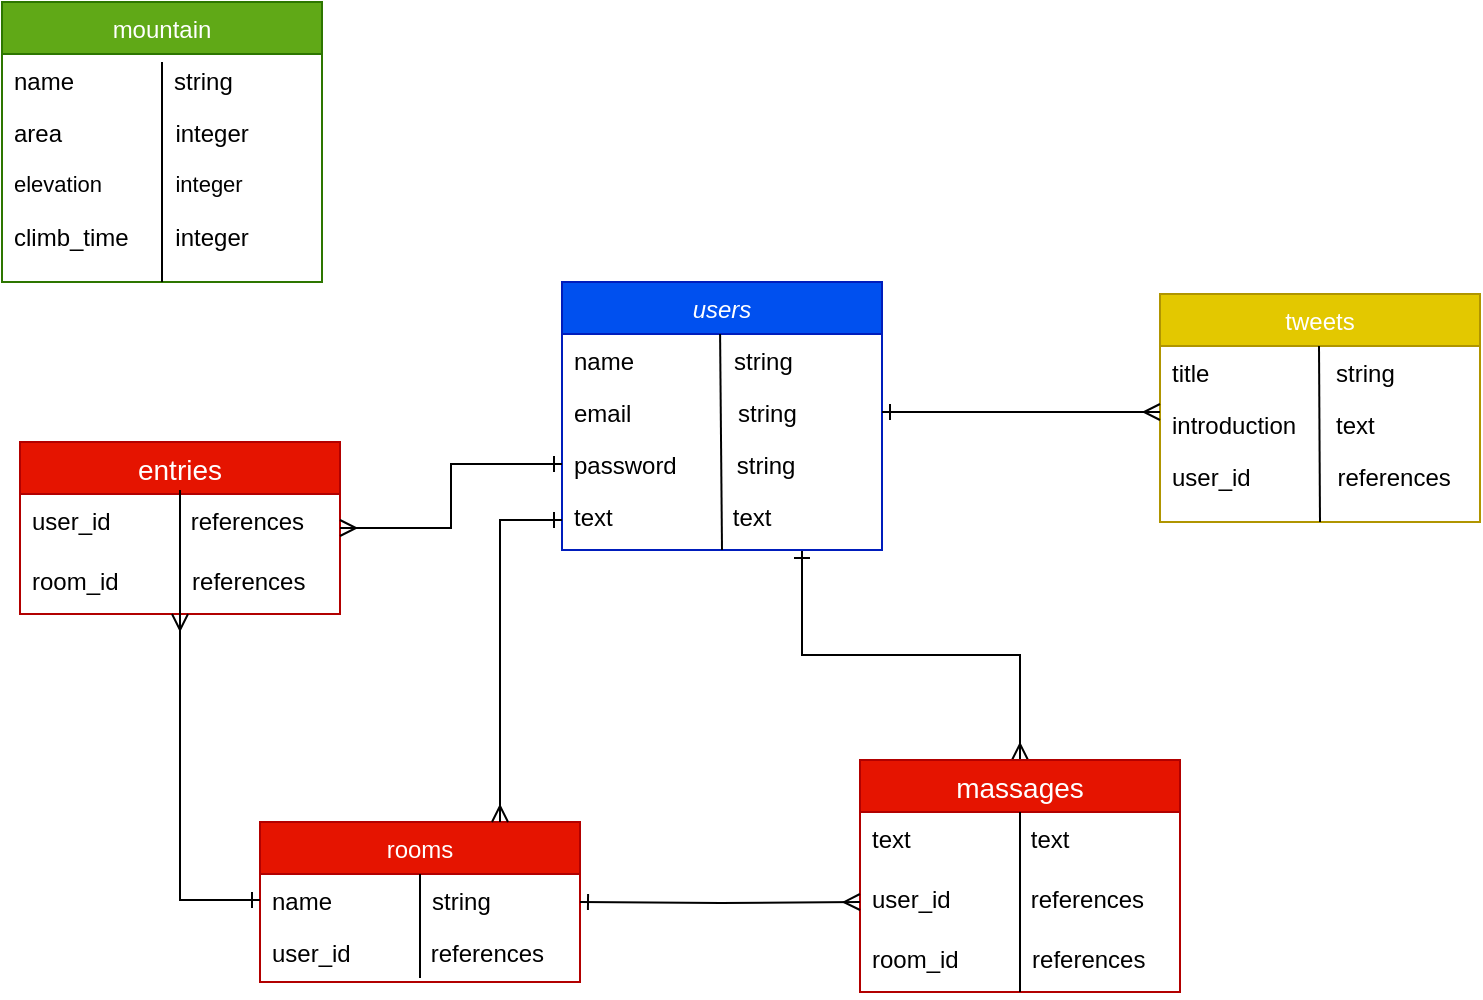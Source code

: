 <mxfile version="13.10.0" type="embed">
    <diagram id="C5RBs43oDa-KdzZeNtuy" name="Page-1">
        <mxGraphModel dx="728" dy="680" grid="1" gridSize="10" guides="1" tooltips="1" connect="1" arrows="1" fold="1" page="1" pageScale="1" pageWidth="827" pageHeight="1169" math="0" shadow="0">
            <root>
                <mxCell id="WIyWlLk6GJQsqaUBKTNV-0"/>
                <mxCell id="WIyWlLk6GJQsqaUBKTNV-1" parent="WIyWlLk6GJQsqaUBKTNV-0"/>
                <mxCell id="zzXP2uHo-QHA0TbvuQpT-15" style="edgeStyle=orthogonalEdgeStyle;rounded=0;orthogonalLoop=1;jettySize=auto;html=1;exitX=0.75;exitY=1;exitDx=0;exitDy=0;entryX=0.5;entryY=0;entryDx=0;entryDy=0;endArrow=ERmany;endFill=0;fontSize=11;startArrow=ERone;startFill=0;" parent="WIyWlLk6GJQsqaUBKTNV-1" source="zkfFHV4jXpPFQw0GAbJ--0" target="zzXP2uHo-QHA0TbvuQpT-11" edge="1">
                    <mxGeometry relative="1" as="geometry"/>
                </mxCell>
                <mxCell id="zkfFHV4jXpPFQw0GAbJ--0" value="users" style="swimlane;fontStyle=2;align=center;verticalAlign=top;childLayout=stackLayout;horizontal=1;startSize=26;horizontalStack=0;resizeParent=1;resizeLast=0;collapsible=1;marginBottom=0;rounded=0;shadow=0;strokeWidth=1;fillColor=#0050ef;strokeColor=#001DBC;fontColor=#ffffff;" parent="WIyWlLk6GJQsqaUBKTNV-1" vertex="1">
                    <mxGeometry x="320" y="340" width="160" height="134" as="geometry">
                        <mxRectangle x="230" y="140" width="160" height="26" as="alternateBounds"/>
                    </mxGeometry>
                </mxCell>
                <mxCell id="zkfFHV4jXpPFQw0GAbJ--1" value="name               string" style="text;align=left;verticalAlign=top;spacingLeft=4;spacingRight=4;overflow=hidden;rotatable=0;points=[[0,0.5],[1,0.5]];portConstraint=eastwest;" parent="zkfFHV4jXpPFQw0GAbJ--0" vertex="1">
                    <mxGeometry y="26" width="160" height="26" as="geometry"/>
                </mxCell>
                <mxCell id="zkfFHV4jXpPFQw0GAbJ--2" value="email                string" style="text;align=left;verticalAlign=top;spacingLeft=4;spacingRight=4;overflow=hidden;rotatable=0;points=[[0,0.5],[1,0.5]];portConstraint=eastwest;rounded=0;shadow=0;html=0;" parent="zkfFHV4jXpPFQw0GAbJ--0" vertex="1">
                    <mxGeometry y="52" width="160" height="26" as="geometry"/>
                </mxCell>
                <mxCell id="zkfFHV4jXpPFQw0GAbJ--3" value="password         string" style="text;align=left;verticalAlign=top;spacingLeft=4;spacingRight=4;overflow=hidden;rotatable=0;points=[[0,0.5],[1,0.5]];portConstraint=eastwest;rounded=0;shadow=0;html=0;" parent="zkfFHV4jXpPFQw0GAbJ--0" vertex="1">
                    <mxGeometry y="78" width="160" height="26" as="geometry"/>
                </mxCell>
                <mxCell id="zzXP2uHo-QHA0TbvuQpT-94" value="" style="endArrow=none;html=1;fontSize=11;entryX=0.494;entryY=0;entryDx=0;entryDy=0;entryPerimeter=0;exitX=0.5;exitY=1;exitDx=0;exitDy=0;" parent="zkfFHV4jXpPFQw0GAbJ--0" source="zkfFHV4jXpPFQw0GAbJ--0" target="zkfFHV4jXpPFQw0GAbJ--1" edge="1">
                    <mxGeometry width="50" height="50" relative="1" as="geometry">
                        <mxPoint x="51" y="110" as="sourcePoint"/>
                        <mxPoint x="101" y="60" as="targetPoint"/>
                    </mxGeometry>
                </mxCell>
                <mxCell id="zzXP2uHo-QHA0TbvuQpT-32" value="text                  text" style="text;strokeColor=none;fillColor=none;spacingLeft=4;spacingRight=4;overflow=hidden;rotatable=0;points=[[0,0.5],[1,0.5]];portConstraint=eastwest;fontSize=12;" parent="zkfFHV4jXpPFQw0GAbJ--0" vertex="1">
                    <mxGeometry y="104" width="160" height="30" as="geometry"/>
                </mxCell>
                <mxCell id="zkfFHV4jXpPFQw0GAbJ--6" value="rooms" style="swimlane;fontStyle=0;align=center;verticalAlign=top;childLayout=stackLayout;horizontal=1;startSize=26;horizontalStack=0;resizeParent=1;resizeLast=0;collapsible=1;marginBottom=0;rounded=0;shadow=0;strokeWidth=1;fillColor=#e51400;strokeColor=#B20000;fontColor=#ffffff;" parent="WIyWlLk6GJQsqaUBKTNV-1" vertex="1">
                    <mxGeometry x="169" y="610" width="160" height="80" as="geometry">
                        <mxRectangle x="130" y="380" width="160" height="26" as="alternateBounds"/>
                    </mxGeometry>
                </mxCell>
                <mxCell id="zzXP2uHo-QHA0TbvuQpT-96" value="" style="endArrow=none;html=1;fontSize=11;entryX=0.5;entryY=0;entryDx=0;entryDy=0;entryPerimeter=0;exitX=0.5;exitY=1;exitDx=0;exitDy=0;exitPerimeter=0;" parent="zkfFHV4jXpPFQw0GAbJ--6" source="zzXP2uHo-QHA0TbvuQpT-18" target="zkfFHV4jXpPFQw0GAbJ--11" edge="1">
                    <mxGeometry width="50" height="50" relative="1" as="geometry">
                        <mxPoint x="79.5" y="146" as="sourcePoint"/>
                        <mxPoint x="79.5" y="30" as="targetPoint"/>
                    </mxGeometry>
                </mxCell>
                <mxCell id="zkfFHV4jXpPFQw0GAbJ--11" value="name               string" style="text;align=left;verticalAlign=top;spacingLeft=4;spacingRight=4;overflow=hidden;rotatable=0;points=[[0,0.5],[1,0.5]];portConstraint=eastwest;" parent="zkfFHV4jXpPFQw0GAbJ--6" vertex="1">
                    <mxGeometry y="26" width="160" height="26" as="geometry"/>
                </mxCell>
                <mxCell id="zzXP2uHo-QHA0TbvuQpT-18" value="user_id            references" style="text;align=left;verticalAlign=top;spacingLeft=4;spacingRight=4;overflow=hidden;rotatable=0;points=[[0,0.5],[1,0.5]];portConstraint=eastwest;" parent="zkfFHV4jXpPFQw0GAbJ--6" vertex="1">
                    <mxGeometry y="52" width="160" height="26" as="geometry"/>
                </mxCell>
                <mxCell id="zkfFHV4jXpPFQw0GAbJ--13" value="tweets" style="swimlane;fontStyle=0;align=center;verticalAlign=top;childLayout=stackLayout;horizontal=1;startSize=26;horizontalStack=0;resizeParent=1;resizeLast=0;collapsible=1;marginBottom=0;rounded=0;shadow=0;strokeWidth=1;fillColor=#e3c800;strokeColor=#B09500;fontColor=#ffffff;" parent="WIyWlLk6GJQsqaUBKTNV-1" vertex="1">
                    <mxGeometry x="619" y="346" width="160" height="114" as="geometry">
                        <mxRectangle x="340" y="380" width="170" height="26" as="alternateBounds"/>
                    </mxGeometry>
                </mxCell>
                <mxCell id="zkfFHV4jXpPFQw0GAbJ--14" value="title                   string" style="text;align=left;verticalAlign=top;spacingLeft=4;spacingRight=4;overflow=hidden;rotatable=0;points=[[0,0.5],[1,0.5]];portConstraint=eastwest;" parent="zkfFHV4jXpPFQw0GAbJ--13" vertex="1">
                    <mxGeometry y="26" width="160" height="26" as="geometry"/>
                </mxCell>
                <mxCell id="zzXP2uHo-QHA0TbvuQpT-88" value="" style="endArrow=none;html=1;fontSize=11;entryX=0.5;entryY=0.154;entryDx=0;entryDy=0;entryPerimeter=0;exitX=0.5;exitY=1;exitDx=0;exitDy=0;" parent="zkfFHV4jXpPFQw0GAbJ--13" source="zkfFHV4jXpPFQw0GAbJ--13" edge="1">
                    <mxGeometry width="50" height="50" relative="1" as="geometry">
                        <mxPoint x="79.5" y="136" as="sourcePoint"/>
                        <mxPoint x="79.5" y="26.004" as="targetPoint"/>
                    </mxGeometry>
                </mxCell>
                <mxCell id="zzXP2uHo-QHA0TbvuQpT-6" value="introduction      text" style="text;align=left;verticalAlign=top;spacingLeft=4;spacingRight=4;overflow=hidden;rotatable=0;points=[[0,0.5],[1,0.5]];portConstraint=eastwest;" parent="zkfFHV4jXpPFQw0GAbJ--13" vertex="1">
                    <mxGeometry y="52" width="160" height="26" as="geometry"/>
                </mxCell>
                <mxCell id="zzXP2uHo-QHA0TbvuQpT-16" value="user_id             references" style="text;align=left;verticalAlign=top;spacingLeft=4;spacingRight=4;overflow=hidden;rotatable=0;points=[[0,0.5],[1,0.5]];portConstraint=eastwest;" parent="zkfFHV4jXpPFQw0GAbJ--13" vertex="1">
                    <mxGeometry y="78" width="160" height="26" as="geometry"/>
                </mxCell>
                <mxCell id="zkfFHV4jXpPFQw0GAbJ--17" value="mountain" style="swimlane;fontStyle=0;align=center;verticalAlign=top;childLayout=stackLayout;horizontal=1;startSize=26;horizontalStack=0;resizeParent=1;resizeLast=0;collapsible=1;marginBottom=0;rounded=0;shadow=0;strokeWidth=1;fillColor=#60a917;strokeColor=#2D7600;fontColor=#ffffff;" parent="WIyWlLk6GJQsqaUBKTNV-1" vertex="1">
                    <mxGeometry x="40" y="200" width="160" height="140" as="geometry">
                        <mxRectangle x="550" y="140" width="160" height="26" as="alternateBounds"/>
                    </mxGeometry>
                </mxCell>
                <mxCell id="zkfFHV4jXpPFQw0GAbJ--18" value="name               string" style="text;align=left;verticalAlign=top;spacingLeft=4;spacingRight=4;overflow=hidden;rotatable=0;points=[[0,0.5],[1,0.5]];portConstraint=eastwest;" parent="zkfFHV4jXpPFQw0GAbJ--17" vertex="1">
                    <mxGeometry y="26" width="160" height="26" as="geometry"/>
                </mxCell>
                <mxCell id="zkfFHV4jXpPFQw0GAbJ--19" value="area                 integer" style="text;align=left;verticalAlign=top;spacingLeft=4;spacingRight=4;overflow=hidden;rotatable=0;points=[[0,0.5],[1,0.5]];portConstraint=eastwest;rounded=0;shadow=0;html=0;" parent="zkfFHV4jXpPFQw0GAbJ--17" vertex="1">
                    <mxGeometry y="52" width="160" height="26" as="geometry"/>
                </mxCell>
                <mxCell id="zzXP2uHo-QHA0TbvuQpT-85" value="" style="endArrow=none;html=1;fontSize=11;entryX=0.5;entryY=0.154;entryDx=0;entryDy=0;entryPerimeter=0;exitX=0.5;exitY=1;exitDx=0;exitDy=0;" parent="zkfFHV4jXpPFQw0GAbJ--17" source="zkfFHV4jXpPFQw0GAbJ--17" target="zkfFHV4jXpPFQw0GAbJ--18" edge="1">
                    <mxGeometry width="50" height="50" relative="1" as="geometry">
                        <mxPoint x="55" y="110" as="sourcePoint"/>
                        <mxPoint x="105" y="60" as="targetPoint"/>
                    </mxGeometry>
                </mxCell>
                <mxCell id="zkfFHV4jXpPFQw0GAbJ--20" value="elevation            integer" style="text;align=left;verticalAlign=top;spacingLeft=4;spacingRight=4;overflow=hidden;rotatable=0;points=[[0,0.5],[1,0.5]];portConstraint=eastwest;rounded=0;shadow=0;html=0;fontSize=11;" parent="zkfFHV4jXpPFQw0GAbJ--17" vertex="1">
                    <mxGeometry y="78" width="160" height="26" as="geometry"/>
                </mxCell>
                <mxCell id="zkfFHV4jXpPFQw0GAbJ--24" value="climb_time       integer" style="text;align=left;verticalAlign=top;spacingLeft=4;spacingRight=4;overflow=hidden;rotatable=0;points=[[0,0.5],[1,0.5]];portConstraint=eastwest;" parent="zkfFHV4jXpPFQw0GAbJ--17" vertex="1">
                    <mxGeometry y="104" width="160" height="26" as="geometry"/>
                </mxCell>
                <mxCell id="zzXP2uHo-QHA0TbvuQpT-11" value="massages" style="swimlane;fontStyle=0;childLayout=stackLayout;horizontal=1;startSize=26;horizontalStack=0;resizeParent=1;resizeParentMax=0;resizeLast=0;collapsible=1;marginBottom=0;align=center;fontSize=14;fillColor=#e51400;strokeColor=#B20000;fontColor=#ffffff;" parent="WIyWlLk6GJQsqaUBKTNV-1" vertex="1">
                    <mxGeometry x="469" y="579" width="160" height="116" as="geometry"/>
                </mxCell>
                <mxCell id="zzXP2uHo-QHA0TbvuQpT-13" value="text                  text" style="text;strokeColor=none;fillColor=none;spacingLeft=4;spacingRight=4;overflow=hidden;rotatable=0;points=[[0,0.5],[1,0.5]];portConstraint=eastwest;fontSize=12;" parent="zzXP2uHo-QHA0TbvuQpT-11" vertex="1">
                    <mxGeometry y="26" width="160" height="30" as="geometry"/>
                </mxCell>
                <mxCell id="zzXP2uHo-QHA0TbvuQpT-14" value="user_id            references" style="text;strokeColor=none;fillColor=none;spacingLeft=4;spacingRight=4;overflow=hidden;rotatable=0;points=[[0,0.5],[1,0.5]];portConstraint=eastwest;fontSize=12;" parent="zzXP2uHo-QHA0TbvuQpT-11" vertex="1">
                    <mxGeometry y="56" width="160" height="30" as="geometry"/>
                </mxCell>
                <mxCell id="zzXP2uHo-QHA0TbvuQpT-19" value="room_id           references" style="text;strokeColor=none;fillColor=none;spacingLeft=4;spacingRight=4;overflow=hidden;rotatable=0;points=[[0,0.5],[1,0.5]];portConstraint=eastwest;fontSize=12;" parent="zzXP2uHo-QHA0TbvuQpT-11" vertex="1">
                    <mxGeometry y="86" width="160" height="30" as="geometry"/>
                </mxCell>
                <mxCell id="zzXP2uHo-QHA0TbvuQpT-95" value="" style="endArrow=none;html=1;fontSize=11;entryX=0.5;entryY=0;entryDx=0;entryDy=0;entryPerimeter=0;exitX=0.5;exitY=1;exitDx=0;exitDy=0;exitPerimeter=0;" parent="zzXP2uHo-QHA0TbvuQpT-11" source="zzXP2uHo-QHA0TbvuQpT-19" target="zzXP2uHo-QHA0TbvuQpT-13" edge="1">
                    <mxGeometry width="50" height="50" relative="1" as="geometry">
                        <mxPoint x="-89" y="-79" as="sourcePoint"/>
                        <mxPoint x="-39" y="-129" as="targetPoint"/>
                    </mxGeometry>
                </mxCell>
                <mxCell id="zzXP2uHo-QHA0TbvuQpT-20" style="edgeStyle=orthogonalEdgeStyle;rounded=0;orthogonalLoop=1;jettySize=auto;html=1;entryX=0;entryY=0.5;entryDx=0;entryDy=0;endArrow=ERmany;endFill=0;fontSize=11;startArrow=ERone;startFill=0;" parent="WIyWlLk6GJQsqaUBKTNV-1" target="zzXP2uHo-QHA0TbvuQpT-14" edge="1">
                    <mxGeometry relative="1" as="geometry">
                        <mxPoint x="329" y="650" as="sourcePoint"/>
                    </mxGeometry>
                </mxCell>
                <mxCell id="zzXP2uHo-QHA0TbvuQpT-23" value="entries" style="swimlane;fontStyle=0;childLayout=stackLayout;horizontal=1;startSize=26;horizontalStack=0;resizeParent=1;resizeParentMax=0;resizeLast=0;collapsible=1;marginBottom=0;align=center;fontSize=14;fillColor=#e51400;strokeColor=#B20000;fontColor=#ffffff;" parent="WIyWlLk6GJQsqaUBKTNV-1" vertex="1">
                    <mxGeometry x="49" y="420" width="160" height="86" as="geometry"/>
                </mxCell>
                <mxCell id="zzXP2uHo-QHA0TbvuQpT-25" value="user_id            references" style="text;strokeColor=none;fillColor=none;spacingLeft=4;spacingRight=4;overflow=hidden;rotatable=0;points=[[0,0.5],[1,0.5]];portConstraint=eastwest;fontSize=12;" parent="zzXP2uHo-QHA0TbvuQpT-23" vertex="1">
                    <mxGeometry y="26" width="160" height="30" as="geometry"/>
                </mxCell>
                <mxCell id="zzXP2uHo-QHA0TbvuQpT-97" value="" style="endArrow=none;html=1;fontSize=11;exitX=0.5;exitY=1;exitDx=0;exitDy=0;exitPerimeter=0;entryX=0.5;entryY=0.279;entryDx=0;entryDy=0;entryPerimeter=0;" parent="zzXP2uHo-QHA0TbvuQpT-23" source="zzXP2uHo-QHA0TbvuQpT-26" target="zzXP2uHo-QHA0TbvuQpT-23" edge="1">
                    <mxGeometry width="50" height="50" relative="1" as="geometry">
                        <mxPoint x="79.5" y="110" as="sourcePoint"/>
                        <mxPoint x="80" y="40" as="targetPoint"/>
                    </mxGeometry>
                </mxCell>
                <mxCell id="zzXP2uHo-QHA0TbvuQpT-26" value="room_id           references" style="text;strokeColor=none;fillColor=none;spacingLeft=4;spacingRight=4;overflow=hidden;rotatable=0;points=[[0,0.5],[1,0.5]];portConstraint=eastwest;fontSize=12;" parent="zzXP2uHo-QHA0TbvuQpT-23" vertex="1">
                    <mxGeometry y="56" width="160" height="30" as="geometry"/>
                </mxCell>
                <mxCell id="zzXP2uHo-QHA0TbvuQpT-28" style="edgeStyle=orthogonalEdgeStyle;rounded=0;orthogonalLoop=1;jettySize=auto;html=1;exitX=0;exitY=0.5;exitDx=0;exitDy=0;startArrow=ERone;startFill=0;endArrow=ERmany;endFill=0;fontSize=11;" parent="WIyWlLk6GJQsqaUBKTNV-1" source="zkfFHV4jXpPFQw0GAbJ--3" target="zzXP2uHo-QHA0TbvuQpT-23" edge="1">
                    <mxGeometry relative="1" as="geometry"/>
                </mxCell>
                <mxCell id="zzXP2uHo-QHA0TbvuQpT-29" style="edgeStyle=orthogonalEdgeStyle;rounded=0;orthogonalLoop=1;jettySize=auto;html=1;exitX=0;exitY=0.5;exitDx=0;exitDy=0;entryX=0.5;entryY=1;entryDx=0;entryDy=0;startArrow=ERone;startFill=0;endArrow=ERmany;endFill=0;fontSize=11;" parent="WIyWlLk6GJQsqaUBKTNV-1" source="zkfFHV4jXpPFQw0GAbJ--11" target="zzXP2uHo-QHA0TbvuQpT-23" edge="1">
                    <mxGeometry relative="1" as="geometry"/>
                </mxCell>
                <mxCell id="zzXP2uHo-QHA0TbvuQpT-38" style="edgeStyle=orthogonalEdgeStyle;rounded=0;orthogonalLoop=1;jettySize=auto;html=1;exitX=1;exitY=0.5;exitDx=0;exitDy=0;startArrow=ERone;startFill=0;endArrow=ERmany;endFill=0;fontSize=11;" parent="WIyWlLk6GJQsqaUBKTNV-1" source="zkfFHV4jXpPFQw0GAbJ--2" edge="1">
                    <mxGeometry relative="1" as="geometry">
                        <mxPoint x="619" y="405" as="targetPoint"/>
                    </mxGeometry>
                </mxCell>
                <mxCell id="0" style="edgeStyle=orthogonalEdgeStyle;rounded=0;orthogonalLoop=1;jettySize=auto;html=1;exitX=0;exitY=0.5;exitDx=0;exitDy=0;entryX=0.75;entryY=0;entryDx=0;entryDy=0;endArrow=ERmany;endFill=0;startArrow=ERone;startFill=0;" edge="1" parent="WIyWlLk6GJQsqaUBKTNV-1" source="zzXP2uHo-QHA0TbvuQpT-32" target="zkfFHV4jXpPFQw0GAbJ--6">
                    <mxGeometry relative="1" as="geometry"/>
                </mxCell>
            </root>
        </mxGraphModel>
    </diagram>
</mxfile>
